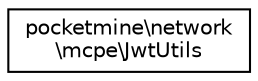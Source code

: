 digraph "Graphical Class Hierarchy"
{
 // INTERACTIVE_SVG=YES
 // LATEX_PDF_SIZE
  edge [fontname="Helvetica",fontsize="10",labelfontname="Helvetica",labelfontsize="10"];
  node [fontname="Helvetica",fontsize="10",shape=record];
  rankdir="LR";
  Node0 [label="pocketmine\\network\l\\mcpe\\JwtUtils",height=0.2,width=0.4,color="black", fillcolor="white", style="filled",URL="$de/d36/classpocketmine_1_1network_1_1mcpe_1_1_jwt_utils.html",tooltip=" "];
}
